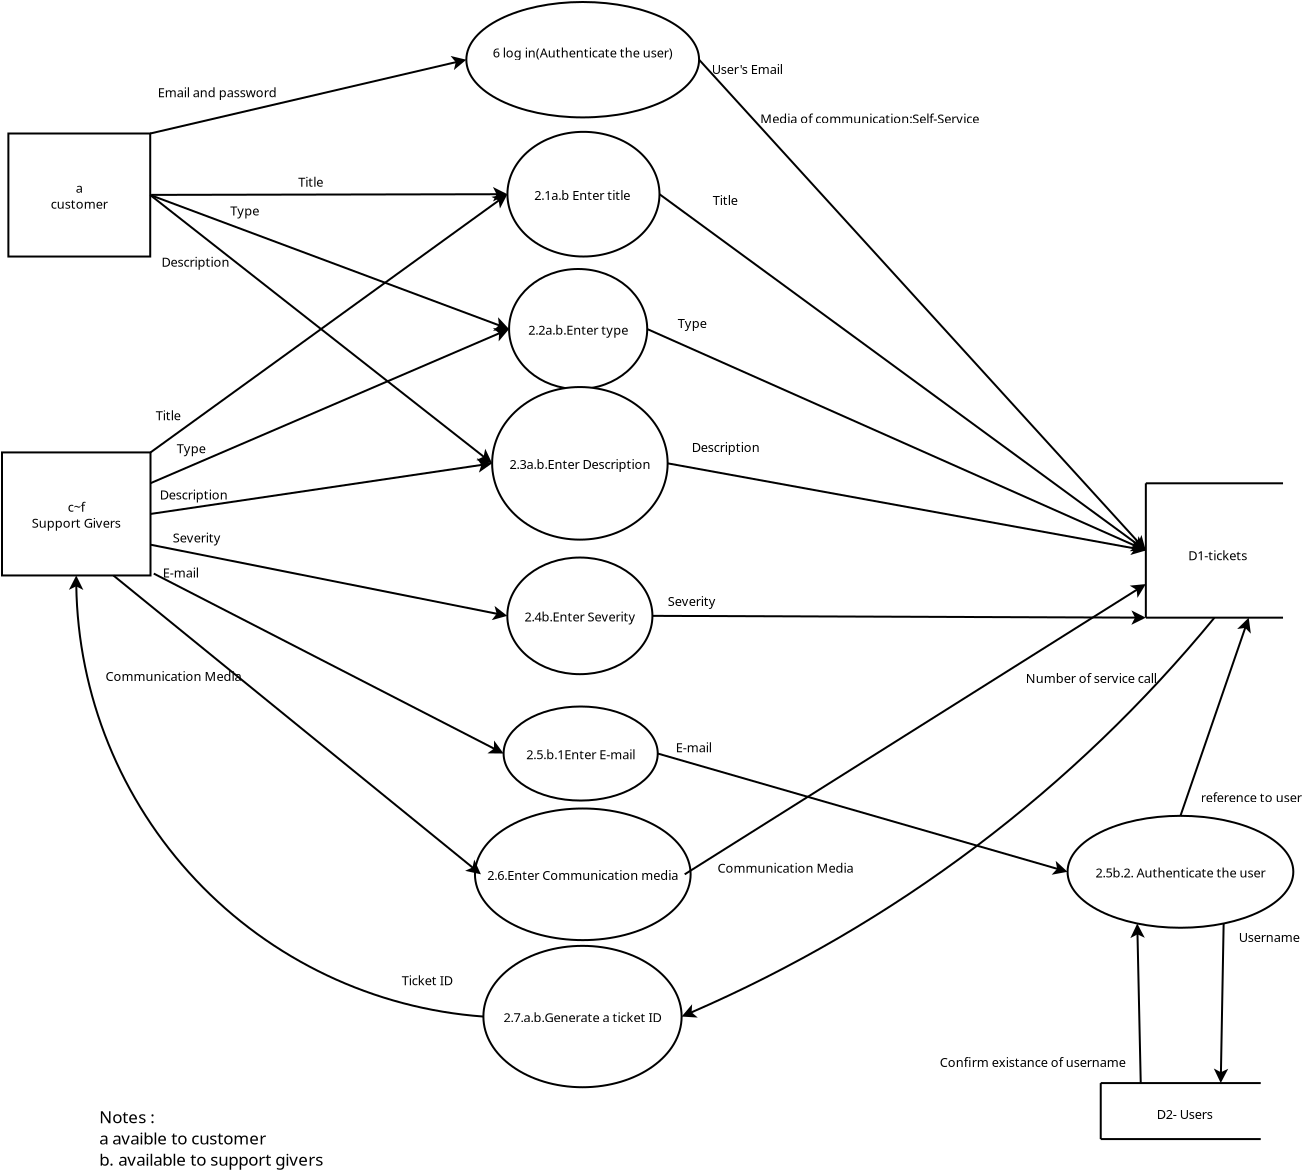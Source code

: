 <?xml version="1.0" encoding="UTF-8"?>
<dia:diagram xmlns:dia="http://www.lysator.liu.se/~alla/dia/">
  <dia:layer name="Background" visible="true" active="true">
    <dia:object type="Flowchart - Ellipse" version="0" id="O0">
      <dia:attribute name="obj_pos">
        <dia:point val="23.135,13.626"/>
      </dia:attribute>
      <dia:attribute name="obj_bb">
        <dia:rectangle val="23.085,13.576;7.739,16.779"/>
      </dia:attribute>
      <dia:attribute name="elem_corner">
        <dia:point val="23.135,13.626"/>
      </dia:attribute>
      <dia:attribute name="elem_width">
        <dia:real val="-15.446"/>
      </dia:attribute>
      <dia:attribute name="elem_height">
        <dia:real val="3.103"/>
      </dia:attribute>
      <dia:attribute name="show_background">
        <dia:boolean val="true"/>
      </dia:attribute>
      <dia:attribute name="padding">
        <dia:real val="0.354"/>
      </dia:attribute>
      <dia:attribute name="text">
        <dia:composite type="text">
          <dia:attribute name="string">
            <dia:string>##</dia:string>
          </dia:attribute>
          <dia:attribute name="font">
            <dia:font family="sans" style="0" name="Helvetica"/>
          </dia:attribute>
          <dia:attribute name="height">
            <dia:real val="0.8"/>
          </dia:attribute>
          <dia:attribute name="pos">
            <dia:point val="15.412,15.418"/>
          </dia:attribute>
          <dia:attribute name="color">
            <dia:color val="#000000"/>
          </dia:attribute>
          <dia:attribute name="alignment">
            <dia:enum val="1"/>
          </dia:attribute>
        </dia:composite>
      </dia:attribute>
    </dia:object>
    <dia:object type="Flowchart - Ellipse" version="0" id="O1">
      <dia:attribute name="obj_pos">
        <dia:point val="21.62,11.351"/>
      </dia:attribute>
      <dia:attribute name="obj_bb">
        <dia:rectangle val="21.57,11.302;29.273,17.636"/>
      </dia:attribute>
      <dia:attribute name="elem_corner">
        <dia:point val="21.62,11.351"/>
      </dia:attribute>
      <dia:attribute name="elem_width">
        <dia:real val="7.603"/>
      </dia:attribute>
      <dia:attribute name="elem_height">
        <dia:real val="6.234"/>
      </dia:attribute>
      <dia:attribute name="show_background">
        <dia:boolean val="true"/>
      </dia:attribute>
      <dia:attribute name="padding">
        <dia:real val="0.354"/>
      </dia:attribute>
      <dia:attribute name="text">
        <dia:composite type="text">
          <dia:attribute name="string">
            <dia:string>#2.1a.b Enter title#</dia:string>
          </dia:attribute>
          <dia:attribute name="font">
            <dia:font family="sans" style="0" name="Helvetica"/>
          </dia:attribute>
          <dia:attribute name="height">
            <dia:real val="0.8"/>
          </dia:attribute>
          <dia:attribute name="pos">
            <dia:point val="25.421,14.709"/>
          </dia:attribute>
          <dia:attribute name="color">
            <dia:color val="#000000"/>
          </dia:attribute>
          <dia:attribute name="alignment">
            <dia:enum val="1"/>
          </dia:attribute>
        </dia:composite>
      </dia:attribute>
    </dia:object>
    <dia:object type="Flowchart - Ellipse" version="0" id="O2">
      <dia:attribute name="obj_pos">
        <dia:point val="21.615,32.636"/>
      </dia:attribute>
      <dia:attribute name="obj_bb">
        <dia:rectangle val="21.565,32.586;28.92,38.518"/>
      </dia:attribute>
      <dia:attribute name="elem_corner">
        <dia:point val="21.615,32.636"/>
      </dia:attribute>
      <dia:attribute name="elem_width">
        <dia:real val="7.255"/>
      </dia:attribute>
      <dia:attribute name="elem_height">
        <dia:real val="5.832"/>
      </dia:attribute>
      <dia:attribute name="show_background">
        <dia:boolean val="true"/>
      </dia:attribute>
      <dia:attribute name="padding">
        <dia:real val="0.354"/>
      </dia:attribute>
      <dia:attribute name="text">
        <dia:composite type="text">
          <dia:attribute name="string">
            <dia:string>#2.4b.Enter Severity#</dia:string>
          </dia:attribute>
          <dia:attribute name="font">
            <dia:font family="sans" style="0" name="Helvetica"/>
          </dia:attribute>
          <dia:attribute name="height">
            <dia:real val="0.8"/>
          </dia:attribute>
          <dia:attribute name="pos">
            <dia:point val="25.243,35.792"/>
          </dia:attribute>
          <dia:attribute name="color">
            <dia:color val="#000000"/>
          </dia:attribute>
          <dia:attribute name="alignment">
            <dia:enum val="1"/>
          </dia:attribute>
        </dia:composite>
      </dia:attribute>
    </dia:object>
    <dia:object type="Flowchart - Box" version="0" id="O3">
      <dia:attribute name="obj_pos">
        <dia:point val="-3.651,27.38"/>
      </dia:attribute>
      <dia:attribute name="obj_bb">
        <dia:rectangle val="-3.701,27.33;3.824,33.582"/>
      </dia:attribute>
      <dia:attribute name="elem_corner">
        <dia:point val="-3.651,27.38"/>
      </dia:attribute>
      <dia:attribute name="elem_width">
        <dia:real val="7.425"/>
      </dia:attribute>
      <dia:attribute name="elem_height">
        <dia:real val="6.152"/>
      </dia:attribute>
      <dia:attribute name="show_background">
        <dia:boolean val="true"/>
      </dia:attribute>
      <dia:attribute name="padding">
        <dia:real val="0.5"/>
      </dia:attribute>
      <dia:attribute name="text">
        <dia:composite type="text">
          <dia:attribute name="string">
            <dia:string>#c~f
Support Givers#</dia:string>
          </dia:attribute>
          <dia:attribute name="font">
            <dia:font family="sans" style="0" name="Helvetica"/>
          </dia:attribute>
          <dia:attribute name="height">
            <dia:real val="0.8"/>
          </dia:attribute>
          <dia:attribute name="pos">
            <dia:point val="0.061,30.296"/>
          </dia:attribute>
          <dia:attribute name="color">
            <dia:color val="#000000"/>
          </dia:attribute>
          <dia:attribute name="alignment">
            <dia:enum val="1"/>
          </dia:attribute>
        </dia:composite>
      </dia:attribute>
    </dia:object>
    <dia:object type="Flowchart - Data Source" version="1" id="O4">
      <dia:attribute name="obj_pos">
        <dia:point val="53.541,28.924"/>
      </dia:attribute>
      <dia:attribute name="obj_bb">
        <dia:rectangle val="53.491,28.874;60.4,35.692"/>
      </dia:attribute>
      <dia:attribute name="meta">
        <dia:composite type="dict"/>
      </dia:attribute>
      <dia:attribute name="elem_corner">
        <dia:point val="53.541,28.924"/>
      </dia:attribute>
      <dia:attribute name="elem_width">
        <dia:real val="6.859"/>
      </dia:attribute>
      <dia:attribute name="elem_height">
        <dia:real val="6.718"/>
      </dia:attribute>
      <dia:attribute name="line_width">
        <dia:real val="0.1"/>
      </dia:attribute>
      <dia:attribute name="line_colour">
        <dia:color val="#000000"/>
      </dia:attribute>
      <dia:attribute name="fill_colour">
        <dia:color val="#ffffff"/>
      </dia:attribute>
      <dia:attribute name="show_background">
        <dia:boolean val="true"/>
      </dia:attribute>
      <dia:attribute name="line_style">
        <dia:enum val="0"/>
        <dia:real val="1"/>
      </dia:attribute>
      <dia:attribute name="padding">
        <dia:real val="0.1"/>
      </dia:attribute>
      <dia:attribute name="text">
        <dia:composite type="text">
          <dia:attribute name="string">
            <dia:string>#D1-tickets#</dia:string>
          </dia:attribute>
          <dia:attribute name="font">
            <dia:font family="sans" style="0" name="Helvetica"/>
          </dia:attribute>
          <dia:attribute name="height">
            <dia:real val="0.8"/>
          </dia:attribute>
          <dia:attribute name="pos">
            <dia:point val="57.142,32.691"/>
          </dia:attribute>
          <dia:attribute name="color">
            <dia:color val="#000000"/>
          </dia:attribute>
          <dia:attribute name="alignment">
            <dia:enum val="1"/>
          </dia:attribute>
        </dia:composite>
      </dia:attribute>
      <dia:attribute name="flip_horizontal">
        <dia:boolean val="false"/>
      </dia:attribute>
      <dia:attribute name="flip_vertical">
        <dia:boolean val="false"/>
      </dia:attribute>
      <dia:attribute name="subscale">
        <dia:real val="1"/>
      </dia:attribute>
    </dia:object>
    <dia:object type="Flowchart - Box" version="0" id="O5">
      <dia:attribute name="obj_pos">
        <dia:point val="-3.332,11.434"/>
      </dia:attribute>
      <dia:attribute name="obj_bb">
        <dia:rectangle val="-3.382,11.384;3.81,17.636"/>
      </dia:attribute>
      <dia:attribute name="elem_corner">
        <dia:point val="-3.332,11.434"/>
      </dia:attribute>
      <dia:attribute name="elem_width">
        <dia:real val="7.092"/>
      </dia:attribute>
      <dia:attribute name="elem_height">
        <dia:real val="6.152"/>
      </dia:attribute>
      <dia:attribute name="show_background">
        <dia:boolean val="true"/>
      </dia:attribute>
      <dia:attribute name="padding">
        <dia:real val="0.5"/>
      </dia:attribute>
      <dia:attribute name="text">
        <dia:composite type="text">
          <dia:attribute name="string">
            <dia:string>#a
customer#</dia:string>
          </dia:attribute>
          <dia:attribute name="font">
            <dia:font family="sans" style="0" name="Helvetica"/>
          </dia:attribute>
          <dia:attribute name="height">
            <dia:real val="0.8"/>
          </dia:attribute>
          <dia:attribute name="pos">
            <dia:point val="0.214,14.35"/>
          </dia:attribute>
          <dia:attribute name="color">
            <dia:color val="#000000"/>
          </dia:attribute>
          <dia:attribute name="alignment">
            <dia:enum val="1"/>
          </dia:attribute>
        </dia:composite>
      </dia:attribute>
    </dia:object>
    <dia:object type="Standard - Line" version="0" id="O6">
      <dia:attribute name="obj_pos">
        <dia:point val="3.81,14.503"/>
      </dia:attribute>
      <dia:attribute name="obj_bb">
        <dia:rectangle val="3.76,14.108;21.732,14.832"/>
      </dia:attribute>
      <dia:attribute name="conn_endpoints">
        <dia:point val="3.81,14.503"/>
        <dia:point val="21.62,14.469"/>
      </dia:attribute>
      <dia:attribute name="numcp">
        <dia:int val="1"/>
      </dia:attribute>
      <dia:attribute name="end_arrow">
        <dia:enum val="22"/>
      </dia:attribute>
      <dia:attribute name="end_arrow_length">
        <dia:real val="0.5"/>
      </dia:attribute>
      <dia:attribute name="end_arrow_width">
        <dia:real val="0.5"/>
      </dia:attribute>
      <dia:connections>
        <dia:connection handle="0" to="O5" connection="16"/>
        <dia:connection handle="1" to="O1" connection="8"/>
      </dia:connections>
    </dia:object>
    <dia:object type="Standard - Line" version="0" id="O7">
      <dia:attribute name="obj_pos">
        <dia:point val="29.223,14.469"/>
      </dia:attribute>
      <dia:attribute name="obj_bb">
        <dia:rectangle val="29.153,14.399;53.631,32.353"/>
      </dia:attribute>
      <dia:attribute name="conn_endpoints">
        <dia:point val="29.223,14.469"/>
        <dia:point val="53.541,32.283"/>
      </dia:attribute>
      <dia:attribute name="numcp">
        <dia:int val="1"/>
      </dia:attribute>
      <dia:attribute name="end_arrow">
        <dia:enum val="22"/>
      </dia:attribute>
      <dia:attribute name="end_arrow_length">
        <dia:real val="0.5"/>
      </dia:attribute>
      <dia:attribute name="end_arrow_width">
        <dia:real val="0.5"/>
      </dia:attribute>
      <dia:connections>
        <dia:connection handle="0" to="O1" connection="0"/>
        <dia:connection handle="1" to="O4" connection="6"/>
      </dia:connections>
    </dia:object>
    <dia:object type="Standard - Line" version="0" id="O8">
      <dia:attribute name="obj_pos">
        <dia:point val="3.774,27.38"/>
      </dia:attribute>
      <dia:attribute name="obj_bb">
        <dia:rectangle val="3.704,14.399;21.71,27.45"/>
      </dia:attribute>
      <dia:attribute name="conn_endpoints">
        <dia:point val="3.774,27.38"/>
        <dia:point val="21.62,14.469"/>
      </dia:attribute>
      <dia:attribute name="numcp">
        <dia:int val="1"/>
      </dia:attribute>
      <dia:attribute name="end_arrow">
        <dia:enum val="22"/>
      </dia:attribute>
      <dia:attribute name="end_arrow_length">
        <dia:real val="0.5"/>
      </dia:attribute>
      <dia:attribute name="end_arrow_width">
        <dia:real val="0.5"/>
      </dia:attribute>
      <dia:connections>
        <dia:connection handle="0" to="O3" connection="4"/>
        <dia:connection handle="1" to="O1" connection="8"/>
      </dia:connections>
    </dia:object>
    <dia:object type="Standard - Line" version="0" id="O9">
      <dia:attribute name="obj_pos">
        <dia:point val="3.774,28.918"/>
      </dia:attribute>
      <dia:attribute name="obj_bb">
        <dia:rectangle val="3.708,21.109;21.806,28.984"/>
      </dia:attribute>
      <dia:attribute name="conn_endpoints">
        <dia:point val="3.774,28.918"/>
        <dia:point val="21.703,21.212"/>
      </dia:attribute>
      <dia:attribute name="numcp">
        <dia:int val="1"/>
      </dia:attribute>
      <dia:attribute name="end_arrow">
        <dia:enum val="22"/>
      </dia:attribute>
      <dia:attribute name="end_arrow_length">
        <dia:real val="0.5"/>
      </dia:attribute>
      <dia:attribute name="end_arrow_width">
        <dia:real val="0.5"/>
      </dia:attribute>
      <dia:connections>
        <dia:connection handle="0" to="O3" connection="6"/>
        <dia:connection handle="1" to="O19" connection="8"/>
      </dia:connections>
    </dia:object>
    <dia:object type="Standard - Line" version="0" id="O10">
      <dia:attribute name="obj_pos">
        <dia:point val="3.774,31.994"/>
      </dia:attribute>
      <dia:attribute name="obj_bb">
        <dia:rectangle val="3.715,31.936;21.725,35.788"/>
      </dia:attribute>
      <dia:attribute name="conn_endpoints">
        <dia:point val="3.774,31.994"/>
        <dia:point val="21.615,35.552"/>
      </dia:attribute>
      <dia:attribute name="numcp">
        <dia:int val="1"/>
      </dia:attribute>
      <dia:attribute name="end_arrow">
        <dia:enum val="22"/>
      </dia:attribute>
      <dia:attribute name="end_arrow_length">
        <dia:real val="0.5"/>
      </dia:attribute>
      <dia:attribute name="end_arrow_width">
        <dia:real val="0.5"/>
      </dia:attribute>
      <dia:connections>
        <dia:connection handle="0" to="O3" connection="10"/>
        <dia:connection handle="1" to="O2" connection="8"/>
      </dia:connections>
    </dia:object>
    <dia:object type="Standard - Line" version="0" id="O11">
      <dia:attribute name="obj_pos">
        <dia:point val="28.87,35.552"/>
      </dia:attribute>
      <dia:attribute name="obj_bb">
        <dia:rectangle val="28.82,35.278;53.653,36.001"/>
      </dia:attribute>
      <dia:attribute name="conn_endpoints">
        <dia:point val="28.87,35.552"/>
        <dia:point val="53.541,35.642"/>
      </dia:attribute>
      <dia:attribute name="numcp">
        <dia:int val="1"/>
      </dia:attribute>
      <dia:attribute name="end_arrow">
        <dia:enum val="22"/>
      </dia:attribute>
      <dia:attribute name="end_arrow_length">
        <dia:real val="0.5"/>
      </dia:attribute>
      <dia:attribute name="end_arrow_width">
        <dia:real val="0.5"/>
      </dia:attribute>
      <dia:connections>
        <dia:connection handle="0" to="O2" connection="0"/>
        <dia:connection handle="1" to="O4" connection="8"/>
      </dia:connections>
    </dia:object>
    <dia:object type="Standard - Text" version="1" id="O12">
      <dia:attribute name="obj_pos">
        <dia:point val="23.92,4.617"/>
      </dia:attribute>
      <dia:attribute name="obj_bb">
        <dia:rectangle val="23.92,3.977;23.92,4.749"/>
      </dia:attribute>
      <dia:attribute name="text">
        <dia:composite type="text">
          <dia:attribute name="string">
            <dia:string>##</dia:string>
          </dia:attribute>
          <dia:attribute name="font">
            <dia:font family="sans" style="0" name="Helvetica"/>
          </dia:attribute>
          <dia:attribute name="height">
            <dia:real val="0.8"/>
          </dia:attribute>
          <dia:attribute name="pos">
            <dia:point val="23.92,4.617"/>
          </dia:attribute>
          <dia:attribute name="color">
            <dia:color val="#000000"/>
          </dia:attribute>
          <dia:attribute name="alignment">
            <dia:enum val="0"/>
          </dia:attribute>
        </dia:composite>
      </dia:attribute>
      <dia:attribute name="valign">
        <dia:enum val="3"/>
      </dia:attribute>
    </dia:object>
    <dia:object type="Standard - Text" version="1" id="O13">
      <dia:attribute name="obj_pos">
        <dia:point val="1.209,60.925"/>
      </dia:attribute>
      <dia:attribute name="obj_bb">
        <dia:rectangle val="1.209,60.078;12.027,63.217"/>
      </dia:attribute>
      <dia:attribute name="text">
        <dia:composite type="text">
          <dia:attribute name="string">
            <dia:string>#Notes : 
a avaible to customer 
b. available to support givers#</dia:string>
          </dia:attribute>
          <dia:attribute name="font">
            <dia:font family="sans" style="0" name="Helvetica"/>
          </dia:attribute>
          <dia:attribute name="height">
            <dia:real val="1.058"/>
          </dia:attribute>
          <dia:attribute name="pos">
            <dia:point val="1.209,60.925"/>
          </dia:attribute>
          <dia:attribute name="color">
            <dia:color val="#000000"/>
          </dia:attribute>
          <dia:attribute name="alignment">
            <dia:enum val="0"/>
          </dia:attribute>
        </dia:composite>
      </dia:attribute>
      <dia:attribute name="valign">
        <dia:enum val="3"/>
      </dia:attribute>
    </dia:object>
    <dia:object type="Standard - Text" version="1" id="O14">
      <dia:attribute name="obj_pos">
        <dia:point val="11.158,14.101"/>
      </dia:attribute>
      <dia:attribute name="obj_bb">
        <dia:rectangle val="11.158,13.461;12.38,14.234"/>
      </dia:attribute>
      <dia:attribute name="text">
        <dia:composite type="text">
          <dia:attribute name="string">
            <dia:string>#Title#</dia:string>
          </dia:attribute>
          <dia:attribute name="font">
            <dia:font family="sans" style="0" name="Helvetica"/>
          </dia:attribute>
          <dia:attribute name="height">
            <dia:real val="0.8"/>
          </dia:attribute>
          <dia:attribute name="pos">
            <dia:point val="11.158,14.101"/>
          </dia:attribute>
          <dia:attribute name="color">
            <dia:color val="#000000"/>
          </dia:attribute>
          <dia:attribute name="alignment">
            <dia:enum val="0"/>
          </dia:attribute>
        </dia:composite>
      </dia:attribute>
      <dia:attribute name="valign">
        <dia:enum val="3"/>
      </dia:attribute>
    </dia:object>
    <dia:object type="Standard - Text" version="1" id="O15">
      <dia:attribute name="obj_pos">
        <dia:point val="15.422,16.348"/>
      </dia:attribute>
      <dia:attribute name="obj_bb">
        <dia:rectangle val="15.422,15.708;15.422,16.48"/>
      </dia:attribute>
      <dia:attribute name="text">
        <dia:composite type="text">
          <dia:attribute name="string">
            <dia:string>##</dia:string>
          </dia:attribute>
          <dia:attribute name="font">
            <dia:font family="sans" style="0" name="Helvetica"/>
          </dia:attribute>
          <dia:attribute name="height">
            <dia:real val="0.8"/>
          </dia:attribute>
          <dia:attribute name="pos">
            <dia:point val="15.422,16.348"/>
          </dia:attribute>
          <dia:attribute name="color">
            <dia:color val="#000000"/>
          </dia:attribute>
          <dia:attribute name="alignment">
            <dia:enum val="0"/>
          </dia:attribute>
        </dia:composite>
      </dia:attribute>
      <dia:attribute name="valign">
        <dia:enum val="3"/>
      </dia:attribute>
    </dia:object>
    <dia:object type="Flowchart - Ellipse" version="0" id="O16">
      <dia:attribute name="obj_pos">
        <dia:point val="19.566,4.859"/>
      </dia:attribute>
      <dia:attribute name="obj_bb">
        <dia:rectangle val="19.516,4.809;31.254,10.68"/>
      </dia:attribute>
      <dia:attribute name="elem_corner">
        <dia:point val="19.566,4.859"/>
      </dia:attribute>
      <dia:attribute name="elem_width">
        <dia:real val="11.637"/>
      </dia:attribute>
      <dia:attribute name="elem_height">
        <dia:real val="5.77"/>
      </dia:attribute>
      <dia:attribute name="show_background">
        <dia:boolean val="true"/>
      </dia:attribute>
      <dia:attribute name="padding">
        <dia:real val="0.354"/>
      </dia:attribute>
      <dia:attribute name="text">
        <dia:composite type="text">
          <dia:attribute name="string">
            <dia:string>#6 log in(Authenticate the user)
#</dia:string>
          </dia:attribute>
          <dia:attribute name="font">
            <dia:font family="sans" style="0" name="Helvetica"/>
          </dia:attribute>
          <dia:attribute name="height">
            <dia:real val="0.8"/>
          </dia:attribute>
          <dia:attribute name="pos">
            <dia:point val="25.385,7.585"/>
          </dia:attribute>
          <dia:attribute name="color">
            <dia:color val="#000000"/>
          </dia:attribute>
          <dia:attribute name="alignment">
            <dia:enum val="1"/>
          </dia:attribute>
        </dia:composite>
      </dia:attribute>
    </dia:object>
    <dia:object type="Standard - Line" version="0" id="O17">
      <dia:attribute name="obj_pos">
        <dia:point val="3.76,11.434"/>
      </dia:attribute>
      <dia:attribute name="obj_bb">
        <dia:rectangle val="3.7,7.531;19.675,11.494"/>
      </dia:attribute>
      <dia:attribute name="conn_endpoints">
        <dia:point val="3.76,11.434"/>
        <dia:point val="19.566,7.745"/>
      </dia:attribute>
      <dia:attribute name="numcp">
        <dia:int val="1"/>
      </dia:attribute>
      <dia:attribute name="end_arrow">
        <dia:enum val="22"/>
      </dia:attribute>
      <dia:attribute name="end_arrow_length">
        <dia:real val="0.5"/>
      </dia:attribute>
      <dia:attribute name="end_arrow_width">
        <dia:real val="0.5"/>
      </dia:attribute>
      <dia:connections>
        <dia:connection handle="0" to="O5" connection="4"/>
        <dia:connection handle="1" to="O16" connection="8"/>
      </dia:connections>
    </dia:object>
    <dia:object type="Standard - Line" version="0" id="O18">
      <dia:attribute name="obj_pos">
        <dia:point val="31.204,7.745"/>
      </dia:attribute>
      <dia:attribute name="obj_bb">
        <dia:rectangle val="31.133,7.674;53.617,32.366"/>
      </dia:attribute>
      <dia:attribute name="conn_endpoints">
        <dia:point val="31.204,7.745"/>
        <dia:point val="53.541,32.283"/>
      </dia:attribute>
      <dia:attribute name="numcp">
        <dia:int val="1"/>
      </dia:attribute>
      <dia:attribute name="end_arrow">
        <dia:enum val="22"/>
      </dia:attribute>
      <dia:attribute name="end_arrow_length">
        <dia:real val="0.5"/>
      </dia:attribute>
      <dia:attribute name="end_arrow_width">
        <dia:real val="0.5"/>
      </dia:attribute>
      <dia:connections>
        <dia:connection handle="0" to="O16" connection="0"/>
        <dia:connection handle="1" to="O4" connection="6"/>
      </dia:connections>
    </dia:object>
    <dia:object type="Flowchart - Ellipse" version="0" id="O19">
      <dia:attribute name="obj_pos">
        <dia:point val="21.703,18.209"/>
      </dia:attribute>
      <dia:attribute name="obj_bb">
        <dia:rectangle val="21.653,18.159;28.66,24.265"/>
      </dia:attribute>
      <dia:attribute name="elem_corner">
        <dia:point val="21.703,18.209"/>
      </dia:attribute>
      <dia:attribute name="elem_width">
        <dia:real val="6.907"/>
      </dia:attribute>
      <dia:attribute name="elem_height">
        <dia:real val="6.006"/>
      </dia:attribute>
      <dia:attribute name="show_background">
        <dia:boolean val="true"/>
      </dia:attribute>
      <dia:attribute name="padding">
        <dia:real val="0.354"/>
      </dia:attribute>
      <dia:attribute name="text">
        <dia:composite type="text">
          <dia:attribute name="string">
            <dia:string>#2.2a.b.Enter type#</dia:string>
          </dia:attribute>
          <dia:attribute name="font">
            <dia:font family="sans" style="0" name="Helvetica"/>
          </dia:attribute>
          <dia:attribute name="height">
            <dia:real val="0.8"/>
          </dia:attribute>
          <dia:attribute name="pos">
            <dia:point val="25.157,21.452"/>
          </dia:attribute>
          <dia:attribute name="color">
            <dia:color val="#000000"/>
          </dia:attribute>
          <dia:attribute name="alignment">
            <dia:enum val="1"/>
          </dia:attribute>
        </dia:composite>
      </dia:attribute>
    </dia:object>
    <dia:object type="Flowchart - Ellipse" version="0" id="O20">
      <dia:attribute name="obj_pos">
        <dia:point val="49.627,45.55"/>
      </dia:attribute>
      <dia:attribute name="obj_bb">
        <dia:rectangle val="49.578,45.5;60.965,51.197"/>
      </dia:attribute>
      <dia:attribute name="elem_corner">
        <dia:point val="49.627,45.55"/>
      </dia:attribute>
      <dia:attribute name="elem_width">
        <dia:real val="11.288"/>
      </dia:attribute>
      <dia:attribute name="elem_height">
        <dia:real val="5.597"/>
      </dia:attribute>
      <dia:attribute name="show_background">
        <dia:boolean val="true"/>
      </dia:attribute>
      <dia:attribute name="padding">
        <dia:real val="0.354"/>
      </dia:attribute>
      <dia:attribute name="text">
        <dia:composite type="text">
          <dia:attribute name="string">
            <dia:string>#2.5b.2. Authenticate the user#</dia:string>
          </dia:attribute>
          <dia:attribute name="font">
            <dia:font family="sans" style="0" name="Helvetica"/>
          </dia:attribute>
          <dia:attribute name="height">
            <dia:real val="0.8"/>
          </dia:attribute>
          <dia:attribute name="pos">
            <dia:point val="55.272,48.589"/>
          </dia:attribute>
          <dia:attribute name="color">
            <dia:color val="#000000"/>
          </dia:attribute>
          <dia:attribute name="alignment">
            <dia:enum val="1"/>
          </dia:attribute>
        </dia:composite>
      </dia:attribute>
    </dia:object>
    <dia:object type="Standard - Line" version="0" id="O21">
      <dia:attribute name="obj_pos">
        <dia:point val="55.272,45.55"/>
      </dia:attribute>
      <dia:attribute name="obj_bb">
        <dia:rectangle val="55.208,35.536;58.83,45.614"/>
      </dia:attribute>
      <dia:attribute name="conn_endpoints">
        <dia:point val="55.272,45.55"/>
        <dia:point val="58.685,35.642"/>
      </dia:attribute>
      <dia:attribute name="numcp">
        <dia:int val="1"/>
      </dia:attribute>
      <dia:attribute name="end_arrow">
        <dia:enum val="22"/>
      </dia:attribute>
      <dia:attribute name="end_arrow_length">
        <dia:real val="0.5"/>
      </dia:attribute>
      <dia:attribute name="end_arrow_width">
        <dia:real val="0.5"/>
      </dia:attribute>
      <dia:connections>
        <dia:connection handle="0" to="O20" connection="4"/>
        <dia:connection handle="1" to="O4" connection="15"/>
      </dia:connections>
    </dia:object>
    <dia:object type="Flowchart - Ellipse" version="0" id="O22">
      <dia:attribute name="obj_pos">
        <dia:point val="20.856,24.111"/>
      </dia:attribute>
      <dia:attribute name="obj_bb">
        <dia:rectangle val="20.806,24.061;29.681,31.791"/>
      </dia:attribute>
      <dia:attribute name="elem_corner">
        <dia:point val="20.856,24.111"/>
      </dia:attribute>
      <dia:attribute name="elem_width">
        <dia:real val="8.775"/>
      </dia:attribute>
      <dia:attribute name="elem_height">
        <dia:real val="7.63"/>
      </dia:attribute>
      <dia:attribute name="show_background">
        <dia:boolean val="true"/>
      </dia:attribute>
      <dia:attribute name="padding">
        <dia:real val="0.354"/>
      </dia:attribute>
      <dia:attribute name="text">
        <dia:composite type="text">
          <dia:attribute name="string">
            <dia:string>#2.3a.b.Enter Description#</dia:string>
          </dia:attribute>
          <dia:attribute name="font">
            <dia:font family="sans" style="0" name="Helvetica"/>
          </dia:attribute>
          <dia:attribute name="height">
            <dia:real val="0.8"/>
          </dia:attribute>
          <dia:attribute name="pos">
            <dia:point val="25.243,28.166"/>
          </dia:attribute>
          <dia:attribute name="color">
            <dia:color val="#000000"/>
          </dia:attribute>
          <dia:attribute name="alignment">
            <dia:enum val="1"/>
          </dia:attribute>
        </dia:composite>
      </dia:attribute>
    </dia:object>
    <dia:object type="Standard - Line" version="0" id="O23">
      <dia:attribute name="obj_pos">
        <dia:point val="3.76,14.51"/>
      </dia:attribute>
      <dia:attribute name="obj_bb">
        <dia:rectangle val="3.695,14.445;21.808,21.342"/>
      </dia:attribute>
      <dia:attribute name="conn_endpoints">
        <dia:point val="3.76,14.51"/>
        <dia:point val="21.703,21.212"/>
      </dia:attribute>
      <dia:attribute name="numcp">
        <dia:int val="1"/>
      </dia:attribute>
      <dia:attribute name="end_arrow">
        <dia:enum val="22"/>
      </dia:attribute>
      <dia:attribute name="end_arrow_length">
        <dia:real val="0.5"/>
      </dia:attribute>
      <dia:attribute name="end_arrow_width">
        <dia:real val="0.5"/>
      </dia:attribute>
      <dia:connections>
        <dia:connection handle="0" to="O5" connection="8"/>
        <dia:connection handle="1" to="O19" connection="8"/>
      </dia:connections>
    </dia:object>
    <dia:object type="Standard - Line" version="0" id="O24">
      <dia:attribute name="obj_pos">
        <dia:point val="3.76,14.51"/>
      </dia:attribute>
      <dia:attribute name="obj_bb">
        <dia:rectangle val="3.689,14.44;20.944,27.996"/>
      </dia:attribute>
      <dia:attribute name="conn_endpoints">
        <dia:point val="3.76,14.51"/>
        <dia:point val="20.856,27.926"/>
      </dia:attribute>
      <dia:attribute name="numcp">
        <dia:int val="1"/>
      </dia:attribute>
      <dia:attribute name="end_arrow">
        <dia:enum val="22"/>
      </dia:attribute>
      <dia:attribute name="end_arrow_length">
        <dia:real val="0.5"/>
      </dia:attribute>
      <dia:attribute name="end_arrow_width">
        <dia:real val="0.5"/>
      </dia:attribute>
      <dia:connections>
        <dia:connection handle="0" to="O5" connection="8"/>
        <dia:connection handle="1" to="O22" connection="8"/>
      </dia:connections>
    </dia:object>
    <dia:object type="Standard - Text" version="1" id="O25">
      <dia:attribute name="obj_pos">
        <dia:point val="7.767,15.538"/>
      </dia:attribute>
      <dia:attribute name="obj_bb">
        <dia:rectangle val="7.767,14.898;9.154,15.671"/>
      </dia:attribute>
      <dia:attribute name="text">
        <dia:composite type="text">
          <dia:attribute name="string">
            <dia:string>#Type#</dia:string>
          </dia:attribute>
          <dia:attribute name="font">
            <dia:font family="sans" style="0" name="Helvetica"/>
          </dia:attribute>
          <dia:attribute name="height">
            <dia:real val="0.8"/>
          </dia:attribute>
          <dia:attribute name="pos">
            <dia:point val="7.767,15.538"/>
          </dia:attribute>
          <dia:attribute name="color">
            <dia:color val="#000000"/>
          </dia:attribute>
          <dia:attribute name="alignment">
            <dia:enum val="0"/>
          </dia:attribute>
        </dia:composite>
      </dia:attribute>
      <dia:attribute name="valign">
        <dia:enum val="3"/>
      </dia:attribute>
    </dia:object>
    <dia:object type="Standard - Text" version="1" id="O26">
      <dia:attribute name="obj_pos">
        <dia:point val="4.328,18.092"/>
      </dia:attribute>
      <dia:attribute name="obj_bb">
        <dia:rectangle val="4.328,17.452;7.48,18.225"/>
      </dia:attribute>
      <dia:attribute name="text">
        <dia:composite type="text">
          <dia:attribute name="string">
            <dia:string>#Description#</dia:string>
          </dia:attribute>
          <dia:attribute name="font">
            <dia:font family="sans" style="0" name="Helvetica"/>
          </dia:attribute>
          <dia:attribute name="height">
            <dia:real val="0.8"/>
          </dia:attribute>
          <dia:attribute name="pos">
            <dia:point val="4.328,18.092"/>
          </dia:attribute>
          <dia:attribute name="color">
            <dia:color val="#000000"/>
          </dia:attribute>
          <dia:attribute name="alignment">
            <dia:enum val="0"/>
          </dia:attribute>
        </dia:composite>
      </dia:attribute>
      <dia:attribute name="valign">
        <dia:enum val="3"/>
      </dia:attribute>
    </dia:object>
    <dia:object type="Standard - Line" version="0" id="O27">
      <dia:attribute name="obj_pos">
        <dia:point val="28.61,21.212"/>
      </dia:attribute>
      <dia:attribute name="obj_bb">
        <dia:rectangle val="28.544,21.146;53.643,32.379"/>
      </dia:attribute>
      <dia:attribute name="conn_endpoints">
        <dia:point val="28.61,21.212"/>
        <dia:point val="53.541,32.283"/>
      </dia:attribute>
      <dia:attribute name="numcp">
        <dia:int val="1"/>
      </dia:attribute>
      <dia:attribute name="end_arrow">
        <dia:enum val="22"/>
      </dia:attribute>
      <dia:attribute name="end_arrow_length">
        <dia:real val="0.5"/>
      </dia:attribute>
      <dia:attribute name="end_arrow_width">
        <dia:real val="0.5"/>
      </dia:attribute>
      <dia:connections>
        <dia:connection handle="0" to="O19" connection="0"/>
        <dia:connection handle="1" to="O4" connection="6"/>
      </dia:connections>
    </dia:object>
    <dia:object type="Standard - Line" version="0" id="O28">
      <dia:attribute name="obj_pos">
        <dia:point val="29.631,27.926"/>
      </dia:attribute>
      <dia:attribute name="obj_bb">
        <dia:rectangle val="29.572,27.868;53.651,32.529"/>
      </dia:attribute>
      <dia:attribute name="conn_endpoints">
        <dia:point val="29.631,27.926"/>
        <dia:point val="53.541,32.283"/>
      </dia:attribute>
      <dia:attribute name="numcp">
        <dia:int val="1"/>
      </dia:attribute>
      <dia:attribute name="end_arrow">
        <dia:enum val="22"/>
      </dia:attribute>
      <dia:attribute name="end_arrow_length">
        <dia:real val="0.5"/>
      </dia:attribute>
      <dia:attribute name="end_arrow_width">
        <dia:real val="0.5"/>
      </dia:attribute>
      <dia:connections>
        <dia:connection handle="0" to="O22" connection="0"/>
        <dia:connection handle="1" to="O4" connection="6"/>
      </dia:connections>
    </dia:object>
    <dia:object type="Flowchart - Ellipse" version="0" id="O29">
      <dia:attribute name="obj_pos">
        <dia:point val="20.419,52.052"/>
      </dia:attribute>
      <dia:attribute name="obj_bb">
        <dia:rectangle val="20.369,52.002;30.38,59.172"/>
      </dia:attribute>
      <dia:attribute name="elem_corner">
        <dia:point val="20.419,52.052"/>
      </dia:attribute>
      <dia:attribute name="elem_width">
        <dia:real val="9.911"/>
      </dia:attribute>
      <dia:attribute name="elem_height">
        <dia:real val="7.069"/>
      </dia:attribute>
      <dia:attribute name="show_background">
        <dia:boolean val="true"/>
      </dia:attribute>
      <dia:attribute name="padding">
        <dia:real val="0.354"/>
      </dia:attribute>
      <dia:attribute name="text">
        <dia:composite type="text">
          <dia:attribute name="string">
            <dia:string>#2.7.a.b.Generate a ticket ID#</dia:string>
          </dia:attribute>
          <dia:attribute name="font">
            <dia:font family="sans" style="0" name="Helvetica"/>
          </dia:attribute>
          <dia:attribute name="height">
            <dia:real val="0.8"/>
          </dia:attribute>
          <dia:attribute name="pos">
            <dia:point val="25.374,55.827"/>
          </dia:attribute>
          <dia:attribute name="color">
            <dia:color val="#000000"/>
          </dia:attribute>
          <dia:attribute name="alignment">
            <dia:enum val="1"/>
          </dia:attribute>
        </dia:composite>
      </dia:attribute>
    </dia:object>
    <dia:object type="Standard - Arc" version="0" id="O30">
      <dia:attribute name="obj_pos">
        <dia:point val="20.419,55.587"/>
      </dia:attribute>
      <dia:attribute name="obj_bb">
        <dia:rectangle val="-0.306,33.462;20.49,55.658"/>
      </dia:attribute>
      <dia:attribute name="conn_endpoints">
        <dia:point val="20.419,55.587"/>
        <dia:point val="0.061,33.532"/>
      </dia:attribute>
      <dia:attribute name="curve_distance">
        <dia:real val="-5.935"/>
      </dia:attribute>
      <dia:attribute name="end_arrow">
        <dia:enum val="22"/>
      </dia:attribute>
      <dia:attribute name="end_arrow_length">
        <dia:real val="0.5"/>
      </dia:attribute>
      <dia:attribute name="end_arrow_width">
        <dia:real val="0.5"/>
      </dia:attribute>
      <dia:connections>
        <dia:connection handle="0" to="O29" connection="8"/>
        <dia:connection handle="1" to="O3" connection="13"/>
      </dia:connections>
    </dia:object>
    <dia:object type="Standard - Text" version="1" id="O31">
      <dia:attribute name="obj_pos">
        <dia:point val="31.886,15.008"/>
      </dia:attribute>
      <dia:attribute name="obj_bb">
        <dia:rectangle val="31.886,14.367;33.109,15.14"/>
      </dia:attribute>
      <dia:attribute name="text">
        <dia:composite type="text">
          <dia:attribute name="string">
            <dia:string>#Title#</dia:string>
          </dia:attribute>
          <dia:attribute name="font">
            <dia:font family="sans" style="0" name="Helvetica"/>
          </dia:attribute>
          <dia:attribute name="height">
            <dia:real val="0.8"/>
          </dia:attribute>
          <dia:attribute name="pos">
            <dia:point val="31.886,15.008"/>
          </dia:attribute>
          <dia:attribute name="color">
            <dia:color val="#000000"/>
          </dia:attribute>
          <dia:attribute name="alignment">
            <dia:enum val="0"/>
          </dia:attribute>
        </dia:composite>
      </dia:attribute>
      <dia:attribute name="valign">
        <dia:enum val="3"/>
      </dia:attribute>
    </dia:object>
    <dia:object type="Standard - Text" version="1" id="O32">
      <dia:attribute name="obj_pos">
        <dia:point val="30.136,21.157"/>
      </dia:attribute>
      <dia:attribute name="obj_bb">
        <dia:rectangle val="30.136,20.517;31.524,21.29"/>
      </dia:attribute>
      <dia:attribute name="text">
        <dia:composite type="text">
          <dia:attribute name="string">
            <dia:string>#Type#</dia:string>
          </dia:attribute>
          <dia:attribute name="font">
            <dia:font family="sans" style="0" name="Helvetica"/>
          </dia:attribute>
          <dia:attribute name="height">
            <dia:real val="0.8"/>
          </dia:attribute>
          <dia:attribute name="pos">
            <dia:point val="30.136,21.157"/>
          </dia:attribute>
          <dia:attribute name="color">
            <dia:color val="#000000"/>
          </dia:attribute>
          <dia:attribute name="alignment">
            <dia:enum val="0"/>
          </dia:attribute>
        </dia:composite>
      </dia:attribute>
      <dia:attribute name="valign">
        <dia:enum val="3"/>
      </dia:attribute>
    </dia:object>
    <dia:object type="Standard - Text" version="1" id="O33">
      <dia:attribute name="obj_pos">
        <dia:point val="30.836,27.358"/>
      </dia:attribute>
      <dia:attribute name="obj_bb">
        <dia:rectangle val="30.836,26.718;33.989,27.49"/>
      </dia:attribute>
      <dia:attribute name="text">
        <dia:composite type="text">
          <dia:attribute name="string">
            <dia:string>#Description#</dia:string>
          </dia:attribute>
          <dia:attribute name="font">
            <dia:font family="sans" style="0" name="Helvetica"/>
          </dia:attribute>
          <dia:attribute name="height">
            <dia:real val="0.8"/>
          </dia:attribute>
          <dia:attribute name="pos">
            <dia:point val="30.836,27.358"/>
          </dia:attribute>
          <dia:attribute name="color">
            <dia:color val="#000000"/>
          </dia:attribute>
          <dia:attribute name="alignment">
            <dia:enum val="0"/>
          </dia:attribute>
        </dia:composite>
      </dia:attribute>
      <dia:attribute name="valign">
        <dia:enum val="3"/>
      </dia:attribute>
    </dia:object>
    <dia:object type="Flowchart - Data Source" version="1" id="O34">
      <dia:attribute name="obj_pos">
        <dia:point val="51.286,58.913"/>
      </dia:attribute>
      <dia:attribute name="obj_bb">
        <dia:rectangle val="51.236,58.862;59.286,61.763"/>
      </dia:attribute>
      <dia:attribute name="meta">
        <dia:composite type="dict"/>
      </dia:attribute>
      <dia:attribute name="elem_corner">
        <dia:point val="51.286,58.913"/>
      </dia:attribute>
      <dia:attribute name="elem_width">
        <dia:real val="8"/>
      </dia:attribute>
      <dia:attribute name="elem_height">
        <dia:real val="2.8"/>
      </dia:attribute>
      <dia:attribute name="line_width">
        <dia:real val="0.1"/>
      </dia:attribute>
      <dia:attribute name="line_colour">
        <dia:color val="#000000"/>
      </dia:attribute>
      <dia:attribute name="fill_colour">
        <dia:color val="#ffffff"/>
      </dia:attribute>
      <dia:attribute name="show_background">
        <dia:boolean val="true"/>
      </dia:attribute>
      <dia:attribute name="line_style">
        <dia:enum val="0"/>
        <dia:real val="1"/>
      </dia:attribute>
      <dia:attribute name="padding">
        <dia:real val="0.1"/>
      </dia:attribute>
      <dia:attribute name="text">
        <dia:composite type="text">
          <dia:attribute name="string">
            <dia:string>#D2- Users#</dia:string>
          </dia:attribute>
          <dia:attribute name="font">
            <dia:font family="sans" style="0" name="Helvetica"/>
          </dia:attribute>
          <dia:attribute name="height">
            <dia:real val="0.8"/>
          </dia:attribute>
          <dia:attribute name="pos">
            <dia:point val="55.486,60.623"/>
          </dia:attribute>
          <dia:attribute name="color">
            <dia:color val="#000000"/>
          </dia:attribute>
          <dia:attribute name="alignment">
            <dia:enum val="1"/>
          </dia:attribute>
        </dia:composite>
      </dia:attribute>
      <dia:attribute name="flip_horizontal">
        <dia:boolean val="false"/>
      </dia:attribute>
      <dia:attribute name="flip_vertical">
        <dia:boolean val="false"/>
      </dia:attribute>
      <dia:attribute name="subscale">
        <dia:real val="1"/>
      </dia:attribute>
    </dia:object>
    <dia:object type="Standard - Line" version="0" id="O35">
      <dia:attribute name="obj_pos">
        <dia:point val="57.431,50.934"/>
      </dia:attribute>
      <dia:attribute name="obj_bb">
        <dia:rectangle val="56.935,50.883;57.659,59.024"/>
      </dia:attribute>
      <dia:attribute name="conn_endpoints">
        <dia:point val="57.431,50.934"/>
        <dia:point val="57.286,58.913"/>
      </dia:attribute>
      <dia:attribute name="numcp">
        <dia:int val="1"/>
      </dia:attribute>
      <dia:attribute name="end_arrow">
        <dia:enum val="22"/>
      </dia:attribute>
      <dia:attribute name="end_arrow_length">
        <dia:real val="0.5"/>
      </dia:attribute>
      <dia:attribute name="end_arrow_width">
        <dia:real val="0.5"/>
      </dia:attribute>
      <dia:connections>
        <dia:connection handle="0" to="O20" connection="13"/>
        <dia:connection handle="1" to="O34" connection="3"/>
      </dia:connections>
    </dia:object>
    <dia:object type="Standard - Line" version="0" id="O36">
      <dia:attribute name="obj_pos">
        <dia:point val="53.286,58.913"/>
      </dia:attribute>
      <dia:attribute name="obj_bb">
        <dia:rectangle val="52.763,50.822;53.487,58.964"/>
      </dia:attribute>
      <dia:attribute name="conn_endpoints">
        <dia:point val="53.286,58.913"/>
        <dia:point val="53.112,50.934"/>
      </dia:attribute>
      <dia:attribute name="numcp">
        <dia:int val="1"/>
      </dia:attribute>
      <dia:attribute name="end_arrow">
        <dia:enum val="22"/>
      </dia:attribute>
      <dia:attribute name="end_arrow_length">
        <dia:real val="0.5"/>
      </dia:attribute>
      <dia:attribute name="end_arrow_width">
        <dia:real val="0.5"/>
      </dia:attribute>
      <dia:connections>
        <dia:connection handle="0" to="O34" connection="1"/>
        <dia:connection handle="1" to="O20" connection="11"/>
      </dia:connections>
    </dia:object>
    <dia:object type="Standard - Text" version="1" id="O37">
      <dia:attribute name="obj_pos">
        <dia:point val="58.186,51.862"/>
      </dia:attribute>
      <dia:attribute name="obj_bb">
        <dia:rectangle val="58.186,51.222;61.026,51.995"/>
      </dia:attribute>
      <dia:attribute name="text">
        <dia:composite type="text">
          <dia:attribute name="string">
            <dia:string>#Username#</dia:string>
          </dia:attribute>
          <dia:attribute name="font">
            <dia:font family="sans" style="0" name="Helvetica"/>
          </dia:attribute>
          <dia:attribute name="height">
            <dia:real val="0.8"/>
          </dia:attribute>
          <dia:attribute name="pos">
            <dia:point val="58.186,51.862"/>
          </dia:attribute>
          <dia:attribute name="color">
            <dia:color val="#000000"/>
          </dia:attribute>
          <dia:attribute name="alignment">
            <dia:enum val="0"/>
          </dia:attribute>
        </dia:composite>
      </dia:attribute>
      <dia:attribute name="valign">
        <dia:enum val="3"/>
      </dia:attribute>
    </dia:object>
    <dia:object type="Standard - Text" version="1" id="O38">
      <dia:attribute name="obj_pos">
        <dia:point val="43.236,58.112"/>
      </dia:attribute>
      <dia:attribute name="obj_bb">
        <dia:rectangle val="43.236,57.472;52.004,58.245"/>
      </dia:attribute>
      <dia:attribute name="text">
        <dia:composite type="text">
          <dia:attribute name="string">
            <dia:string>#Confirm existance of username#</dia:string>
          </dia:attribute>
          <dia:attribute name="font">
            <dia:font family="sans" style="0" name="Helvetica"/>
          </dia:attribute>
          <dia:attribute name="height">
            <dia:real val="0.8"/>
          </dia:attribute>
          <dia:attribute name="pos">
            <dia:point val="43.236,58.112"/>
          </dia:attribute>
          <dia:attribute name="color">
            <dia:color val="#000000"/>
          </dia:attribute>
          <dia:attribute name="alignment">
            <dia:enum val="0"/>
          </dia:attribute>
        </dia:composite>
      </dia:attribute>
      <dia:attribute name="valign">
        <dia:enum val="3"/>
      </dia:attribute>
    </dia:object>
    <dia:object type="Standard - Text" version="1" id="O39">
      <dia:attribute name="obj_pos">
        <dia:point val="4.036,25.77"/>
      </dia:attribute>
      <dia:attribute name="obj_bb">
        <dia:rectangle val="4.036,25.13;5.259,25.902"/>
      </dia:attribute>
      <dia:attribute name="text">
        <dia:composite type="text">
          <dia:attribute name="string">
            <dia:string>#Title#</dia:string>
          </dia:attribute>
          <dia:attribute name="font">
            <dia:font family="sans" style="0" name="Helvetica"/>
          </dia:attribute>
          <dia:attribute name="height">
            <dia:real val="0.8"/>
          </dia:attribute>
          <dia:attribute name="pos">
            <dia:point val="4.036,25.77"/>
          </dia:attribute>
          <dia:attribute name="color">
            <dia:color val="#000000"/>
          </dia:attribute>
          <dia:attribute name="alignment">
            <dia:enum val="0"/>
          </dia:attribute>
        </dia:composite>
      </dia:attribute>
      <dia:attribute name="valign">
        <dia:enum val="3"/>
      </dia:attribute>
    </dia:object>
    <dia:object type="Standard - Text" version="1" id="O40">
      <dia:attribute name="obj_pos">
        <dia:point val="5.086,27.42"/>
      </dia:attribute>
      <dia:attribute name="obj_bb">
        <dia:rectangle val="5.086,26.78;6.474,27.552"/>
      </dia:attribute>
      <dia:attribute name="text">
        <dia:composite type="text">
          <dia:attribute name="string">
            <dia:string>#Type#</dia:string>
          </dia:attribute>
          <dia:attribute name="font">
            <dia:font family="sans" style="0" name="Helvetica"/>
          </dia:attribute>
          <dia:attribute name="height">
            <dia:real val="0.8"/>
          </dia:attribute>
          <dia:attribute name="pos">
            <dia:point val="5.086,27.42"/>
          </dia:attribute>
          <dia:attribute name="color">
            <dia:color val="#000000"/>
          </dia:attribute>
          <dia:attribute name="alignment">
            <dia:enum val="0"/>
          </dia:attribute>
        </dia:composite>
      </dia:attribute>
      <dia:attribute name="valign">
        <dia:enum val="3"/>
      </dia:attribute>
    </dia:object>
    <dia:object type="Standard - Line" version="0" id="O41">
      <dia:attribute name="obj_pos">
        <dia:point val="3.774,30.456"/>
      </dia:attribute>
      <dia:attribute name="obj_bb">
        <dia:rectangle val="3.717,27.658;20.966,30.513"/>
      </dia:attribute>
      <dia:attribute name="conn_endpoints">
        <dia:point val="3.774,30.456"/>
        <dia:point val="20.856,27.926"/>
      </dia:attribute>
      <dia:attribute name="numcp">
        <dia:int val="1"/>
      </dia:attribute>
      <dia:attribute name="end_arrow">
        <dia:enum val="22"/>
      </dia:attribute>
      <dia:attribute name="end_arrow_length">
        <dia:real val="0.5"/>
      </dia:attribute>
      <dia:attribute name="end_arrow_width">
        <dia:real val="0.5"/>
      </dia:attribute>
      <dia:connections>
        <dia:connection handle="0" to="O3" connection="8"/>
        <dia:connection handle="1" to="O22" connection="8"/>
      </dia:connections>
    </dia:object>
    <dia:object type="Standard - Text" version="1" id="O42">
      <dia:attribute name="obj_pos">
        <dia:point val="4.236,29.738"/>
      </dia:attribute>
      <dia:attribute name="obj_bb">
        <dia:rectangle val="4.236,29.098;7.389,29.87"/>
      </dia:attribute>
      <dia:attribute name="text">
        <dia:composite type="text">
          <dia:attribute name="string">
            <dia:string>#Description#</dia:string>
          </dia:attribute>
          <dia:attribute name="font">
            <dia:font family="sans" style="0" name="Helvetica"/>
          </dia:attribute>
          <dia:attribute name="height">
            <dia:real val="0.8"/>
          </dia:attribute>
          <dia:attribute name="pos">
            <dia:point val="4.236,29.738"/>
          </dia:attribute>
          <dia:attribute name="color">
            <dia:color val="#000000"/>
          </dia:attribute>
          <dia:attribute name="alignment">
            <dia:enum val="0"/>
          </dia:attribute>
        </dia:composite>
      </dia:attribute>
      <dia:attribute name="valign">
        <dia:enum val="3"/>
      </dia:attribute>
    </dia:object>
    <dia:object type="Standard - Text" version="1" id="O43">
      <dia:attribute name="obj_pos">
        <dia:point val="4.886,31.887"/>
      </dia:attribute>
      <dia:attribute name="obj_bb">
        <dia:rectangle val="4.886,31.247;7.151,32.02"/>
      </dia:attribute>
      <dia:attribute name="text">
        <dia:composite type="text">
          <dia:attribute name="string">
            <dia:string>#Severity#</dia:string>
          </dia:attribute>
          <dia:attribute name="font">
            <dia:font family="sans" style="0" name="Helvetica"/>
          </dia:attribute>
          <dia:attribute name="height">
            <dia:real val="0.8"/>
          </dia:attribute>
          <dia:attribute name="pos">
            <dia:point val="4.886,31.887"/>
          </dia:attribute>
          <dia:attribute name="color">
            <dia:color val="#000000"/>
          </dia:attribute>
          <dia:attribute name="alignment">
            <dia:enum val="0"/>
          </dia:attribute>
        </dia:composite>
      </dia:attribute>
      <dia:attribute name="valign">
        <dia:enum val="3"/>
      </dia:attribute>
    </dia:object>
    <dia:object type="Standard - Text" version="1" id="O44">
      <dia:attribute name="obj_pos">
        <dia:point val="29.636,35.057"/>
      </dia:attribute>
      <dia:attribute name="obj_bb">
        <dia:rectangle val="29.636,34.417;31.901,35.19"/>
      </dia:attribute>
      <dia:attribute name="text">
        <dia:composite type="text">
          <dia:attribute name="string">
            <dia:string>#Severity#</dia:string>
          </dia:attribute>
          <dia:attribute name="font">
            <dia:font family="sans" style="0" name="Helvetica"/>
          </dia:attribute>
          <dia:attribute name="height">
            <dia:real val="0.8"/>
          </dia:attribute>
          <dia:attribute name="pos">
            <dia:point val="29.636,35.057"/>
          </dia:attribute>
          <dia:attribute name="color">
            <dia:color val="#000000"/>
          </dia:attribute>
          <dia:attribute name="alignment">
            <dia:enum val="0"/>
          </dia:attribute>
        </dia:composite>
      </dia:attribute>
      <dia:attribute name="valign">
        <dia:enum val="3"/>
      </dia:attribute>
    </dia:object>
    <dia:object type="Flowchart - Ellipse" version="0" id="O45">
      <dia:attribute name="obj_pos">
        <dia:point val="21.429,40.084"/>
      </dia:attribute>
      <dia:attribute name="obj_bb">
        <dia:rectangle val="21.379,40.034;29.186,44.837"/>
      </dia:attribute>
      <dia:attribute name="elem_corner">
        <dia:point val="21.429,40.084"/>
      </dia:attribute>
      <dia:attribute name="elem_width">
        <dia:real val="7.707"/>
      </dia:attribute>
      <dia:attribute name="elem_height">
        <dia:real val="4.703"/>
      </dia:attribute>
      <dia:attribute name="show_background">
        <dia:boolean val="true"/>
      </dia:attribute>
      <dia:attribute name="padding">
        <dia:real val="0.354"/>
      </dia:attribute>
      <dia:attribute name="text">
        <dia:composite type="text">
          <dia:attribute name="string">
            <dia:string>#2.5.b.1Enter E-mail#</dia:string>
          </dia:attribute>
          <dia:attribute name="font">
            <dia:font family="sans" style="0" name="Helvetica"/>
          </dia:attribute>
          <dia:attribute name="height">
            <dia:real val="0.8"/>
          </dia:attribute>
          <dia:attribute name="pos">
            <dia:point val="25.283,42.676"/>
          </dia:attribute>
          <dia:attribute name="color">
            <dia:color val="#000000"/>
          </dia:attribute>
          <dia:attribute name="alignment">
            <dia:enum val="1"/>
          </dia:attribute>
        </dia:composite>
      </dia:attribute>
    </dia:object>
    <dia:object type="Standard - Line" version="0" id="O46">
      <dia:attribute name="obj_pos">
        <dia:point val="3.936,33.438"/>
      </dia:attribute>
      <dia:attribute name="obj_bb">
        <dia:rectangle val="3.869,33.37;21.529,42.506"/>
      </dia:attribute>
      <dia:attribute name="conn_endpoints">
        <dia:point val="3.936,33.438"/>
        <dia:point val="21.429,42.436"/>
      </dia:attribute>
      <dia:attribute name="numcp">
        <dia:int val="1"/>
      </dia:attribute>
      <dia:attribute name="end_arrow">
        <dia:enum val="22"/>
      </dia:attribute>
      <dia:attribute name="end_arrow_length">
        <dia:real val="0.5"/>
      </dia:attribute>
      <dia:attribute name="end_arrow_width">
        <dia:real val="0.5"/>
      </dia:attribute>
      <dia:connections>
        <dia:connection handle="1" to="O45" connection="8"/>
      </dia:connections>
    </dia:object>
    <dia:object type="Standard - Text" version="1" id="O47">
      <dia:attribute name="obj_pos">
        <dia:point val="4.386,33.638"/>
      </dia:attribute>
      <dia:attribute name="obj_bb">
        <dia:rectangle val="4.386,32.998;6.146,33.77"/>
      </dia:attribute>
      <dia:attribute name="text">
        <dia:composite type="text">
          <dia:attribute name="string">
            <dia:string>#E-mail#</dia:string>
          </dia:attribute>
          <dia:attribute name="font">
            <dia:font family="sans" style="0" name="Helvetica"/>
          </dia:attribute>
          <dia:attribute name="height">
            <dia:real val="0.8"/>
          </dia:attribute>
          <dia:attribute name="pos">
            <dia:point val="4.386,33.638"/>
          </dia:attribute>
          <dia:attribute name="color">
            <dia:color val="#000000"/>
          </dia:attribute>
          <dia:attribute name="alignment">
            <dia:enum val="0"/>
          </dia:attribute>
        </dia:composite>
      </dia:attribute>
      <dia:attribute name="valign">
        <dia:enum val="3"/>
      </dia:attribute>
    </dia:object>
    <dia:object type="Standard - Line" version="0" id="O48">
      <dia:attribute name="obj_pos">
        <dia:point val="29.136,42.436"/>
      </dia:attribute>
      <dia:attribute name="obj_bb">
        <dia:rectangle val="29.074,42.374;49.735,48.526"/>
      </dia:attribute>
      <dia:attribute name="conn_endpoints">
        <dia:point val="29.136,42.436"/>
        <dia:point val="49.627,48.349"/>
      </dia:attribute>
      <dia:attribute name="numcp">
        <dia:int val="1"/>
      </dia:attribute>
      <dia:attribute name="end_arrow">
        <dia:enum val="22"/>
      </dia:attribute>
      <dia:attribute name="end_arrow_length">
        <dia:real val="0.5"/>
      </dia:attribute>
      <dia:attribute name="end_arrow_width">
        <dia:real val="0.5"/>
      </dia:attribute>
      <dia:connections>
        <dia:connection handle="0" to="O45" connection="0"/>
        <dia:connection handle="1" to="O20" connection="8"/>
      </dia:connections>
    </dia:object>
    <dia:object type="Standard - Text" version="1" id="O49">
      <dia:attribute name="obj_pos">
        <dia:point val="4.136,9.625"/>
      </dia:attribute>
      <dia:attribute name="obj_bb">
        <dia:rectangle val="4.136,8.985;9.779,9.758"/>
      </dia:attribute>
      <dia:attribute name="text">
        <dia:composite type="text">
          <dia:attribute name="string">
            <dia:string>#Email and password#</dia:string>
          </dia:attribute>
          <dia:attribute name="font">
            <dia:font family="sans" style="0" name="Helvetica"/>
          </dia:attribute>
          <dia:attribute name="height">
            <dia:real val="0.8"/>
          </dia:attribute>
          <dia:attribute name="pos">
            <dia:point val="4.136,9.625"/>
          </dia:attribute>
          <dia:attribute name="color">
            <dia:color val="#000000"/>
          </dia:attribute>
          <dia:attribute name="alignment">
            <dia:enum val="0"/>
          </dia:attribute>
        </dia:composite>
      </dia:attribute>
      <dia:attribute name="valign">
        <dia:enum val="3"/>
      </dia:attribute>
    </dia:object>
    <dia:object type="Standard - Text" version="1" id="O50">
      <dia:attribute name="obj_pos">
        <dia:point val="31.836,8.463"/>
      </dia:attribute>
      <dia:attribute name="obj_bb">
        <dia:rectangle val="31.836,7.822;35.256,8.595"/>
      </dia:attribute>
      <dia:attribute name="text">
        <dia:composite type="text">
          <dia:attribute name="string">
            <dia:string>#User's Email#</dia:string>
          </dia:attribute>
          <dia:attribute name="font">
            <dia:font family="sans" style="0" name="Helvetica"/>
          </dia:attribute>
          <dia:attribute name="height">
            <dia:real val="0.8"/>
          </dia:attribute>
          <dia:attribute name="pos">
            <dia:point val="31.836,8.463"/>
          </dia:attribute>
          <dia:attribute name="color">
            <dia:color val="#000000"/>
          </dia:attribute>
          <dia:attribute name="alignment">
            <dia:enum val="0"/>
          </dia:attribute>
        </dia:composite>
      </dia:attribute>
      <dia:attribute name="valign">
        <dia:enum val="3"/>
      </dia:attribute>
    </dia:object>
    <dia:object type="Standard - Text" version="1" id="O51">
      <dia:attribute name="obj_pos">
        <dia:point val="30.036,42.375"/>
      </dia:attribute>
      <dia:attribute name="obj_bb">
        <dia:rectangle val="30.036,41.735;31.796,42.508"/>
      </dia:attribute>
      <dia:attribute name="text">
        <dia:composite type="text">
          <dia:attribute name="string">
            <dia:string>#E-mail#</dia:string>
          </dia:attribute>
          <dia:attribute name="font">
            <dia:font family="sans" style="0" name="Helvetica"/>
          </dia:attribute>
          <dia:attribute name="height">
            <dia:real val="0.8"/>
          </dia:attribute>
          <dia:attribute name="pos">
            <dia:point val="30.036,42.375"/>
          </dia:attribute>
          <dia:attribute name="color">
            <dia:color val="#000000"/>
          </dia:attribute>
          <dia:attribute name="alignment">
            <dia:enum val="0"/>
          </dia:attribute>
        </dia:composite>
      </dia:attribute>
      <dia:attribute name="valign">
        <dia:enum val="3"/>
      </dia:attribute>
    </dia:object>
    <dia:object type="Standard - Arc" version="0" id="O52">
      <dia:attribute name="obj_pos">
        <dia:point val="56.971,35.642"/>
      </dia:attribute>
      <dia:attribute name="obj_bb">
        <dia:rectangle val="30.26,35.572;57.041,55.657"/>
      </dia:attribute>
      <dia:attribute name="conn_endpoints">
        <dia:point val="56.971,35.642"/>
        <dia:point val="30.33,55.587"/>
      </dia:attribute>
      <dia:attribute name="curve_distance">
        <dia:real val="-2.015"/>
      </dia:attribute>
      <dia:attribute name="end_arrow">
        <dia:enum val="22"/>
      </dia:attribute>
      <dia:attribute name="end_arrow_length">
        <dia:real val="0.5"/>
      </dia:attribute>
      <dia:attribute name="end_arrow_width">
        <dia:real val="0.5"/>
      </dia:attribute>
      <dia:connections>
        <dia:connection handle="0" to="O4" connection="14"/>
        <dia:connection handle="1" to="O29" connection="0"/>
      </dia:connections>
    </dia:object>
    <dia:object type="Standard - Text" version="1" id="O53">
      <dia:attribute name="obj_pos">
        <dia:point val="47.537,38.91"/>
      </dia:attribute>
      <dia:attribute name="obj_bb">
        <dia:rectangle val="47.537,38.27;53.812,39.043"/>
      </dia:attribute>
      <dia:attribute name="text">
        <dia:composite type="text">
          <dia:attribute name="string">
            <dia:string>#Number of service call#</dia:string>
          </dia:attribute>
          <dia:attribute name="font">
            <dia:font family="sans" style="0" name="Helvetica"/>
          </dia:attribute>
          <dia:attribute name="height">
            <dia:real val="0.8"/>
          </dia:attribute>
          <dia:attribute name="pos">
            <dia:point val="47.537,38.91"/>
          </dia:attribute>
          <dia:attribute name="color">
            <dia:color val="#000000"/>
          </dia:attribute>
          <dia:attribute name="alignment">
            <dia:enum val="0"/>
          </dia:attribute>
        </dia:composite>
      </dia:attribute>
      <dia:attribute name="valign">
        <dia:enum val="3"/>
      </dia:attribute>
    </dia:object>
    <dia:object type="Standard - Text" version="1" id="O54">
      <dia:attribute name="obj_pos">
        <dia:point val="16.332,54.018"/>
      </dia:attribute>
      <dia:attribute name="obj_bb">
        <dia:rectangle val="16.332,53.378;18.897,54.15"/>
      </dia:attribute>
      <dia:attribute name="text">
        <dia:composite type="text">
          <dia:attribute name="string">
            <dia:string>#Ticket ID#</dia:string>
          </dia:attribute>
          <dia:attribute name="font">
            <dia:font family="sans" style="0" name="Helvetica"/>
          </dia:attribute>
          <dia:attribute name="height">
            <dia:real val="0.8"/>
          </dia:attribute>
          <dia:attribute name="pos">
            <dia:point val="16.332,54.018"/>
          </dia:attribute>
          <dia:attribute name="color">
            <dia:color val="#000000"/>
          </dia:attribute>
          <dia:attribute name="alignment">
            <dia:enum val="0"/>
          </dia:attribute>
        </dia:composite>
      </dia:attribute>
      <dia:attribute name="valign">
        <dia:enum val="3"/>
      </dia:attribute>
    </dia:object>
    <dia:object type="Standard - Text" version="1" id="O55">
      <dia:attribute name="obj_pos">
        <dia:point val="56.286,44.875"/>
      </dia:attribute>
      <dia:attribute name="obj_bb">
        <dia:rectangle val="56.286,44.235;61.126,45.008"/>
      </dia:attribute>
      <dia:attribute name="text">
        <dia:composite type="text">
          <dia:attribute name="string">
            <dia:string>#reference to user#</dia:string>
          </dia:attribute>
          <dia:attribute name="font">
            <dia:font family="sans" style="0" name="Helvetica"/>
          </dia:attribute>
          <dia:attribute name="height">
            <dia:real val="0.8"/>
          </dia:attribute>
          <dia:attribute name="pos">
            <dia:point val="56.286,44.875"/>
          </dia:attribute>
          <dia:attribute name="color">
            <dia:color val="#000000"/>
          </dia:attribute>
          <dia:attribute name="alignment">
            <dia:enum val="0"/>
          </dia:attribute>
        </dia:composite>
      </dia:attribute>
      <dia:attribute name="valign">
        <dia:enum val="3"/>
      </dia:attribute>
    </dia:object>
    <dia:object type="Flowchart - Ellipse" version="0" id="O56">
      <dia:attribute name="obj_pos">
        <dia:point val="20.294,45.365"/>
      </dia:attribute>
      <dia:attribute name="obj_bb">
        <dia:rectangle val="20.244,45.315;30.533,51.634"/>
      </dia:attribute>
      <dia:attribute name="elem_corner">
        <dia:point val="20.294,45.365"/>
      </dia:attribute>
      <dia:attribute name="elem_width">
        <dia:real val="10.189"/>
      </dia:attribute>
      <dia:attribute name="elem_height">
        <dia:real val="6.219"/>
      </dia:attribute>
      <dia:attribute name="show_background">
        <dia:boolean val="true"/>
      </dia:attribute>
      <dia:attribute name="padding">
        <dia:real val="0.354"/>
      </dia:attribute>
      <dia:attribute name="text">
        <dia:composite type="text">
          <dia:attribute name="string">
            <dia:string>#2.6.Enter Communication media#</dia:string>
          </dia:attribute>
          <dia:attribute name="font">
            <dia:font family="sans" style="0" name="Helvetica"/>
          </dia:attribute>
          <dia:attribute name="height">
            <dia:real val="0.8"/>
          </dia:attribute>
          <dia:attribute name="pos">
            <dia:point val="25.388,48.715"/>
          </dia:attribute>
          <dia:attribute name="color">
            <dia:color val="#000000"/>
          </dia:attribute>
          <dia:attribute name="alignment">
            <dia:enum val="1"/>
          </dia:attribute>
        </dia:composite>
      </dia:attribute>
    </dia:object>
    <dia:object type="Standard - Line" version="0" id="O57">
      <dia:attribute name="obj_pos">
        <dia:point val="1.918,33.532"/>
      </dia:attribute>
      <dia:attribute name="obj_bb">
        <dia:rectangle val="1.847,33.462;20.38,48.545"/>
      </dia:attribute>
      <dia:attribute name="conn_endpoints">
        <dia:point val="1.918,33.532"/>
        <dia:point val="20.294,48.475"/>
      </dia:attribute>
      <dia:attribute name="numcp">
        <dia:int val="1"/>
      </dia:attribute>
      <dia:attribute name="end_arrow">
        <dia:enum val="22"/>
      </dia:attribute>
      <dia:attribute name="end_arrow_length">
        <dia:real val="0.5"/>
      </dia:attribute>
      <dia:attribute name="end_arrow_width">
        <dia:real val="0.5"/>
      </dia:attribute>
      <dia:connections>
        <dia:connection handle="0" to="O3" connection="14"/>
        <dia:connection handle="1" to="O56" connection="8"/>
      </dia:connections>
    </dia:object>
    <dia:object type="Standard - Text" version="1" id="O58">
      <dia:attribute name="obj_pos">
        <dia:point val="1.52,38.811"/>
      </dia:attribute>
      <dia:attribute name="obj_bb">
        <dia:rectangle val="1.52,38.171;7.755,38.943"/>
      </dia:attribute>
      <dia:attribute name="text">
        <dia:composite type="text">
          <dia:attribute name="string">
            <dia:string>#Communication Media#</dia:string>
          </dia:attribute>
          <dia:attribute name="font">
            <dia:font family="sans" style="0" name="Helvetica"/>
          </dia:attribute>
          <dia:attribute name="height">
            <dia:real val="0.8"/>
          </dia:attribute>
          <dia:attribute name="pos">
            <dia:point val="1.52,38.811"/>
          </dia:attribute>
          <dia:attribute name="color">
            <dia:color val="#000000"/>
          </dia:attribute>
          <dia:attribute name="alignment">
            <dia:enum val="0"/>
          </dia:attribute>
        </dia:composite>
      </dia:attribute>
      <dia:attribute name="valign">
        <dia:enum val="3"/>
      </dia:attribute>
    </dia:object>
    <dia:object type="Standard - Text" version="1" id="O59">
      <dia:attribute name="obj_pos">
        <dia:point val="32.119,48.399"/>
      </dia:attribute>
      <dia:attribute name="obj_bb">
        <dia:rectangle val="32.119,47.759;38.354,48.531"/>
      </dia:attribute>
      <dia:attribute name="text">
        <dia:composite type="text">
          <dia:attribute name="string">
            <dia:string>#Communication Media#</dia:string>
          </dia:attribute>
          <dia:attribute name="font">
            <dia:font family="sans" style="0" name="Helvetica"/>
          </dia:attribute>
          <dia:attribute name="height">
            <dia:real val="0.8"/>
          </dia:attribute>
          <dia:attribute name="pos">
            <dia:point val="32.119,48.399"/>
          </dia:attribute>
          <dia:attribute name="color">
            <dia:color val="#000000"/>
          </dia:attribute>
          <dia:attribute name="alignment">
            <dia:enum val="0"/>
          </dia:attribute>
        </dia:composite>
      </dia:attribute>
      <dia:attribute name="valign">
        <dia:enum val="3"/>
      </dia:attribute>
    </dia:object>
    <dia:object type="Standard - Line" version="0" id="O60">
      <dia:attribute name="obj_pos">
        <dia:point val="30.483,48.475"/>
      </dia:attribute>
      <dia:attribute name="obj_bb">
        <dia:rectangle val="30.414,33.894;53.636,48.544"/>
      </dia:attribute>
      <dia:attribute name="conn_endpoints">
        <dia:point val="30.483,48.475"/>
        <dia:point val="53.541,33.962"/>
      </dia:attribute>
      <dia:attribute name="numcp">
        <dia:int val="1"/>
      </dia:attribute>
      <dia:attribute name="end_arrow">
        <dia:enum val="22"/>
      </dia:attribute>
      <dia:attribute name="end_arrow_length">
        <dia:real val="0.5"/>
      </dia:attribute>
      <dia:attribute name="end_arrow_width">
        <dia:real val="0.5"/>
      </dia:attribute>
      <dia:connections>
        <dia:connection handle="0" to="O56" connection="0"/>
        <dia:connection handle="1" to="O4" connection="7"/>
      </dia:connections>
    </dia:object>
    <dia:object type="Standard - Text" version="1" id="O61">
      <dia:attribute name="obj_pos">
        <dia:point val="34.265,10.929"/>
      </dia:attribute>
      <dia:attribute name="obj_bb">
        <dia:rectangle val="34.265,10.289;44.695,11.061"/>
      </dia:attribute>
      <dia:attribute name="text">
        <dia:composite type="text">
          <dia:attribute name="string">
            <dia:string>#Media of communication:Self-Service#</dia:string>
          </dia:attribute>
          <dia:attribute name="font">
            <dia:font family="sans" style="0" name="Helvetica"/>
          </dia:attribute>
          <dia:attribute name="height">
            <dia:real val="0.8"/>
          </dia:attribute>
          <dia:attribute name="pos">
            <dia:point val="34.265,10.929"/>
          </dia:attribute>
          <dia:attribute name="color">
            <dia:color val="#000000"/>
          </dia:attribute>
          <dia:attribute name="alignment">
            <dia:enum val="0"/>
          </dia:attribute>
        </dia:composite>
      </dia:attribute>
      <dia:attribute name="valign">
        <dia:enum val="3"/>
      </dia:attribute>
    </dia:object>
  </dia:layer>
</dia:diagram>
